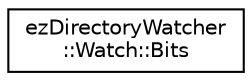 digraph "Graphical Class Hierarchy"
{
 // LATEX_PDF_SIZE
  edge [fontname="Helvetica",fontsize="10",labelfontname="Helvetica",labelfontsize="10"];
  node [fontname="Helvetica",fontsize="10",shape=record];
  rankdir="LR";
  Node0 [label="ezDirectoryWatcher\l::Watch::Bits",height=0.2,width=0.4,color="black", fillcolor="white", style="filled",URL="$d9/db6/structez_directory_watcher_1_1_watch_1_1_bits.htm",tooltip=" "];
}
